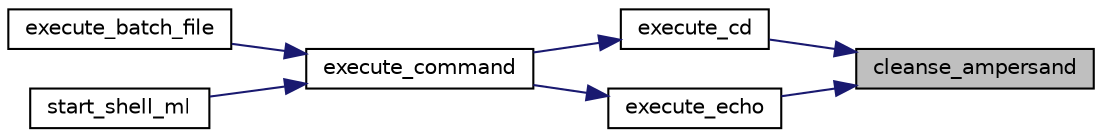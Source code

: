 digraph "cleanse_ampersand"
{
 // LATEX_PDF_SIZE
  edge [fontname="Helvetica",fontsize="10",labelfontname="Helvetica",labelfontsize="10"];
  node [fontname="Helvetica",fontsize="10",shape=record];
  rankdir="RL";
  Node1 [label="cleanse_ampersand",height=0.2,width=0.4,color="black", fillcolor="grey75", style="filled", fontcolor="black",tooltip="This function doesn't check for valid arg, it expects a valid string with \" &\" at the end,..."];
  Node1 -> Node2 [dir="back",color="midnightblue",fontsize="10",style="solid",fontname="Helvetica"];
  Node2 [label="execute_cd",height=0.2,width=0.4,color="black", fillcolor="white", style="filled",URL="$shell_8h.html#a121644815b8d2139517af1b0fcb224a7",tooltip="\"Change directory\" internal command."];
  Node2 -> Node3 [dir="back",color="midnightblue",fontsize="10",style="solid",fontname="Helvetica"];
  Node3 [label="execute_command",height=0.2,width=0.4,color="black", fillcolor="white", style="filled",URL="$shell_8h.html#af4d001c69e9117bdd4a376cdfc19ebaa",tooltip="Executes certain command, could be an internal one, external one, or unexistent."];
  Node3 -> Node4 [dir="back",color="midnightblue",fontsize="10",style="solid",fontname="Helvetica"];
  Node4 [label="execute_batch_file",height=0.2,width=0.4,color="black", fillcolor="white", style="filled",URL="$shell_8h.html#a12cd2bfd0ac9c31c478b2eb2c9ba5e07",tooltip="Tries to execute a certain (no comments, one line per command) batch file."];
  Node3 -> Node5 [dir="back",color="midnightblue",fontsize="10",style="solid",fontname="Helvetica"];
  Node5 [label="start_shell_ml",height=0.2,width=0.4,color="black", fillcolor="white", style="filled",URL="$shell_8h.html#aa0b33b10ee17128cdb061acf8707afd1",tooltip="Starts the custom shell main loop."];
  Node1 -> Node6 [dir="back",color="midnightblue",fontsize="10",style="solid",fontname="Helvetica"];
  Node6 [label="execute_echo",height=0.2,width=0.4,color="black", fillcolor="white", style="filled",URL="$shell_8h.html#a88c08ecc0f729e68b05fc86066ff2eab",tooltip="\"Echo\" internal command."];
  Node6 -> Node3 [dir="back",color="midnightblue",fontsize="10",style="solid",fontname="Helvetica"];
}
